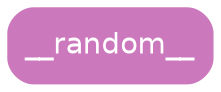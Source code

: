 digraph Tree {
	graph [bb="0,0,98,36"];
	node [color=gray,
		fillcolor=white,
		fontname=helvetica,
		label="\N",
		shape=box,
		style="filled, rounded"
	];
	edge [fontname=helvetica];
	0	[color="#cc78bc",
		fillcolor="#cc78bc",
		fontcolor=white,
		height=0.5,
		label=__random__,
		pos="49,18",
		width=1.3611];
}
